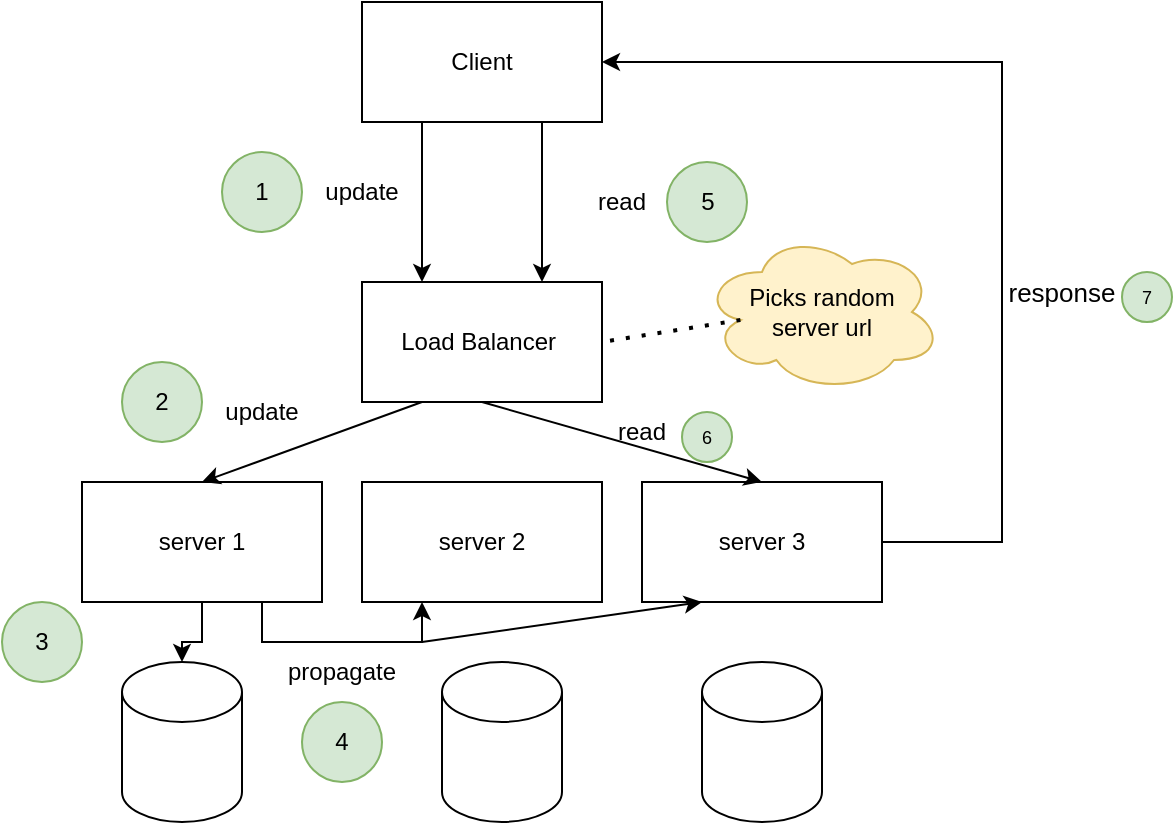<mxfile version="16.6.6" type="github">
  <diagram id="uGeao0xBaTgsjHfaSkCE" name="Page-1">
    <mxGraphModel dx="1113" dy="666" grid="1" gridSize="10" guides="1" tooltips="1" connect="1" arrows="1" fold="1" page="1" pageScale="1" pageWidth="850" pageHeight="1100" math="0" shadow="0">
      <root>
        <mxCell id="0" />
        <mxCell id="1" parent="0" />
        <mxCell id="CNOi1O9BizefPwyDBPZ5-4" style="edgeStyle=orthogonalEdgeStyle;rounded=0;orthogonalLoop=1;jettySize=auto;html=1;exitX=0.25;exitY=1;exitDx=0;exitDy=0;entryX=0.25;entryY=0;entryDx=0;entryDy=0;" edge="1" parent="1" source="CNOi1O9BizefPwyDBPZ5-1" target="CNOi1O9BizefPwyDBPZ5-2">
          <mxGeometry relative="1" as="geometry" />
        </mxCell>
        <mxCell id="CNOi1O9BizefPwyDBPZ5-7" style="edgeStyle=orthogonalEdgeStyle;rounded=0;orthogonalLoop=1;jettySize=auto;html=1;exitX=0.75;exitY=1;exitDx=0;exitDy=0;entryX=0.75;entryY=0;entryDx=0;entryDy=0;" edge="1" parent="1" source="CNOi1O9BizefPwyDBPZ5-1" target="CNOi1O9BizefPwyDBPZ5-2">
          <mxGeometry relative="1" as="geometry" />
        </mxCell>
        <mxCell id="CNOi1O9BizefPwyDBPZ5-1" value="Client" style="rounded=0;whiteSpace=wrap;html=1;" vertex="1" parent="1">
          <mxGeometry x="320" y="130" width="120" height="60" as="geometry" />
        </mxCell>
        <mxCell id="CNOi1O9BizefPwyDBPZ5-2" value="Load Balancer&amp;nbsp;" style="rounded=0;whiteSpace=wrap;html=1;" vertex="1" parent="1">
          <mxGeometry x="320" y="270" width="120" height="60" as="geometry" />
        </mxCell>
        <mxCell id="CNOi1O9BizefPwyDBPZ5-5" value="update" style="text;html=1;strokeColor=none;fillColor=none;align=center;verticalAlign=middle;whiteSpace=wrap;rounded=0;" vertex="1" parent="1">
          <mxGeometry x="290" y="210" width="60" height="30" as="geometry" />
        </mxCell>
        <mxCell id="CNOi1O9BizefPwyDBPZ5-6" value="read" style="text;html=1;strokeColor=none;fillColor=none;align=center;verticalAlign=middle;whiteSpace=wrap;rounded=0;" vertex="1" parent="1">
          <mxGeometry x="420" y="215" width="60" height="30" as="geometry" />
        </mxCell>
        <mxCell id="CNOi1O9BizefPwyDBPZ5-8" value="Picks random &lt;br&gt;server url" style="ellipse;shape=cloud;whiteSpace=wrap;html=1;fillColor=#fff2cc;strokeColor=#d6b656;" vertex="1" parent="1">
          <mxGeometry x="490" y="245" width="120" height="80" as="geometry" />
        </mxCell>
        <mxCell id="CNOi1O9BizefPwyDBPZ5-9" value="" style="endArrow=none;dashed=1;html=1;dashPattern=1 3;strokeWidth=2;rounded=0;exitX=0.16;exitY=0.55;exitDx=0;exitDy=0;exitPerimeter=0;entryX=1;entryY=0.5;entryDx=0;entryDy=0;" edge="1" parent="1" source="CNOi1O9BizefPwyDBPZ5-8" target="CNOi1O9BizefPwyDBPZ5-2">
          <mxGeometry width="50" height="50" relative="1" as="geometry">
            <mxPoint x="400" y="340" as="sourcePoint" />
            <mxPoint x="450" y="290" as="targetPoint" />
          </mxGeometry>
        </mxCell>
        <mxCell id="CNOi1O9BizefPwyDBPZ5-19" value="" style="edgeStyle=orthogonalEdgeStyle;rounded=0;orthogonalLoop=1;jettySize=auto;html=1;" edge="1" parent="1" source="CNOi1O9BizefPwyDBPZ5-10" target="CNOi1O9BizefPwyDBPZ5-15">
          <mxGeometry relative="1" as="geometry" />
        </mxCell>
        <mxCell id="CNOi1O9BizefPwyDBPZ5-10" value="server 1" style="rounded=0;whiteSpace=wrap;html=1;" vertex="1" parent="1">
          <mxGeometry x="180" y="370" width="120" height="60" as="geometry" />
        </mxCell>
        <mxCell id="CNOi1O9BizefPwyDBPZ5-11" value="server 2" style="rounded=0;whiteSpace=wrap;html=1;" vertex="1" parent="1">
          <mxGeometry x="320" y="370" width="120" height="60" as="geometry" />
        </mxCell>
        <mxCell id="CNOi1O9BizefPwyDBPZ5-33" style="edgeStyle=orthogonalEdgeStyle;rounded=0;orthogonalLoop=1;jettySize=auto;html=1;fontSize=9;entryX=1;entryY=0.5;entryDx=0;entryDy=0;" edge="1" parent="1" source="CNOi1O9BizefPwyDBPZ5-12" target="CNOi1O9BizefPwyDBPZ5-1">
          <mxGeometry relative="1" as="geometry">
            <mxPoint x="700" y="140" as="targetPoint" />
            <Array as="points">
              <mxPoint x="640" y="400" />
              <mxPoint x="640" y="160" />
            </Array>
          </mxGeometry>
        </mxCell>
        <mxCell id="CNOi1O9BizefPwyDBPZ5-12" value="server 3" style="rounded=0;whiteSpace=wrap;html=1;" vertex="1" parent="1">
          <mxGeometry x="460" y="370" width="120" height="60" as="geometry" />
        </mxCell>
        <mxCell id="CNOi1O9BizefPwyDBPZ5-13" value="" style="endArrow=classic;html=1;rounded=0;exitX=0.25;exitY=1;exitDx=0;exitDy=0;entryX=0.5;entryY=0;entryDx=0;entryDy=0;" edge="1" parent="1" source="CNOi1O9BizefPwyDBPZ5-2" target="CNOi1O9BizefPwyDBPZ5-10">
          <mxGeometry width="50" height="50" relative="1" as="geometry">
            <mxPoint x="400" y="340" as="sourcePoint" />
            <mxPoint x="450" y="290" as="targetPoint" />
          </mxGeometry>
        </mxCell>
        <mxCell id="CNOi1O9BizefPwyDBPZ5-14" value="update" style="text;html=1;strokeColor=none;fillColor=none;align=center;verticalAlign=middle;whiteSpace=wrap;rounded=0;" vertex="1" parent="1">
          <mxGeometry x="240" y="320" width="60" height="30" as="geometry" />
        </mxCell>
        <mxCell id="CNOi1O9BizefPwyDBPZ5-20" value="" style="edgeStyle=orthogonalEdgeStyle;rounded=0;orthogonalLoop=1;jettySize=auto;html=1;entryX=0.25;entryY=1;entryDx=0;entryDy=0;exitX=0.75;exitY=1;exitDx=0;exitDy=0;" edge="1" parent="1" source="CNOi1O9BizefPwyDBPZ5-10" target="CNOi1O9BizefPwyDBPZ5-11">
          <mxGeometry relative="1" as="geometry">
            <Array as="points">
              <mxPoint x="270" y="450" />
              <mxPoint x="350" y="450" />
            </Array>
          </mxGeometry>
        </mxCell>
        <mxCell id="CNOi1O9BizefPwyDBPZ5-15" value="" style="shape=cylinder3;whiteSpace=wrap;html=1;boundedLbl=1;backgroundOutline=1;size=15;" vertex="1" parent="1">
          <mxGeometry x="200" y="460" width="60" height="80" as="geometry" />
        </mxCell>
        <mxCell id="CNOi1O9BizefPwyDBPZ5-16" value="" style="shape=cylinder3;whiteSpace=wrap;html=1;boundedLbl=1;backgroundOutline=1;size=15;" vertex="1" parent="1">
          <mxGeometry x="360" y="460" width="60" height="80" as="geometry" />
        </mxCell>
        <mxCell id="CNOi1O9BizefPwyDBPZ5-17" value="" style="shape=cylinder3;whiteSpace=wrap;html=1;boundedLbl=1;backgroundOutline=1;size=15;" vertex="1" parent="1">
          <mxGeometry x="490" y="460" width="60" height="80" as="geometry" />
        </mxCell>
        <mxCell id="CNOi1O9BizefPwyDBPZ5-18" value="" style="endArrow=classic;html=1;rounded=0;exitX=0.5;exitY=1;exitDx=0;exitDy=0;entryX=0.5;entryY=0;entryDx=0;entryDy=0;" edge="1" parent="1" source="CNOi1O9BizefPwyDBPZ5-2" target="CNOi1O9BizefPwyDBPZ5-12">
          <mxGeometry width="50" height="50" relative="1" as="geometry">
            <mxPoint x="400" y="340" as="sourcePoint" />
            <mxPoint x="450" y="290" as="targetPoint" />
          </mxGeometry>
        </mxCell>
        <mxCell id="CNOi1O9BizefPwyDBPZ5-22" value="" style="endArrow=classic;html=1;rounded=0;entryX=0.25;entryY=1;entryDx=0;entryDy=0;" edge="1" parent="1" target="CNOi1O9BizefPwyDBPZ5-12">
          <mxGeometry width="50" height="50" relative="1" as="geometry">
            <mxPoint x="350" y="450" as="sourcePoint" />
            <mxPoint x="450" y="290" as="targetPoint" />
          </mxGeometry>
        </mxCell>
        <mxCell id="CNOi1O9BizefPwyDBPZ5-23" value="propagate" style="text;html=1;strokeColor=none;fillColor=none;align=center;verticalAlign=middle;whiteSpace=wrap;rounded=0;" vertex="1" parent="1">
          <mxGeometry x="280" y="450" width="60" height="30" as="geometry" />
        </mxCell>
        <mxCell id="CNOi1O9BizefPwyDBPZ5-24" value="read" style="text;html=1;strokeColor=none;fillColor=none;align=center;verticalAlign=middle;whiteSpace=wrap;rounded=0;" vertex="1" parent="1">
          <mxGeometry x="430" y="330" width="60" height="30" as="geometry" />
        </mxCell>
        <mxCell id="CNOi1O9BizefPwyDBPZ5-25" value="1" style="ellipse;whiteSpace=wrap;html=1;aspect=fixed;fillColor=#d5e8d4;strokeColor=#82b366;" vertex="1" parent="1">
          <mxGeometry x="250" y="205" width="40" height="40" as="geometry" />
        </mxCell>
        <mxCell id="CNOi1O9BizefPwyDBPZ5-26" value="2" style="ellipse;whiteSpace=wrap;html=1;aspect=fixed;fillColor=#d5e8d4;strokeColor=#82b366;" vertex="1" parent="1">
          <mxGeometry x="200" y="310" width="40" height="40" as="geometry" />
        </mxCell>
        <mxCell id="CNOi1O9BizefPwyDBPZ5-27" value="3" style="ellipse;whiteSpace=wrap;html=1;aspect=fixed;fillColor=#d5e8d4;strokeColor=#82b366;" vertex="1" parent="1">
          <mxGeometry x="140" y="430" width="40" height="40" as="geometry" />
        </mxCell>
        <mxCell id="CNOi1O9BizefPwyDBPZ5-28" value="4" style="ellipse;whiteSpace=wrap;html=1;aspect=fixed;fillColor=#d5e8d4;strokeColor=#82b366;" vertex="1" parent="1">
          <mxGeometry x="290" y="480" width="40" height="40" as="geometry" />
        </mxCell>
        <mxCell id="CNOi1O9BizefPwyDBPZ5-29" value="5" style="ellipse;whiteSpace=wrap;html=1;aspect=fixed;fillColor=#d5e8d4;strokeColor=#82b366;" vertex="1" parent="1">
          <mxGeometry x="472.5" y="210" width="40" height="40" as="geometry" />
        </mxCell>
        <mxCell id="CNOi1O9BizefPwyDBPZ5-30" value="6" style="ellipse;whiteSpace=wrap;html=1;aspect=fixed;fontSize=9;fillColor=#d5e8d4;strokeColor=#82b366;" vertex="1" parent="1">
          <mxGeometry x="480" y="335" width="25" height="25" as="geometry" />
        </mxCell>
        <mxCell id="CNOi1O9BizefPwyDBPZ5-32" value="7" style="ellipse;whiteSpace=wrap;html=1;aspect=fixed;fontSize=9;fillColor=#d5e8d4;strokeColor=#82b366;" vertex="1" parent="1">
          <mxGeometry x="700" y="265" width="25" height="25" as="geometry" />
        </mxCell>
        <mxCell id="CNOi1O9BizefPwyDBPZ5-34" value="&lt;font style=&quot;font-size: 13px&quot;&gt;response&lt;/font&gt;" style="text;html=1;strokeColor=none;fillColor=none;align=center;verticalAlign=middle;whiteSpace=wrap;rounded=0;fontSize=9;" vertex="1" parent="1">
          <mxGeometry x="640" y="260" width="60" height="30" as="geometry" />
        </mxCell>
      </root>
    </mxGraphModel>
  </diagram>
</mxfile>
